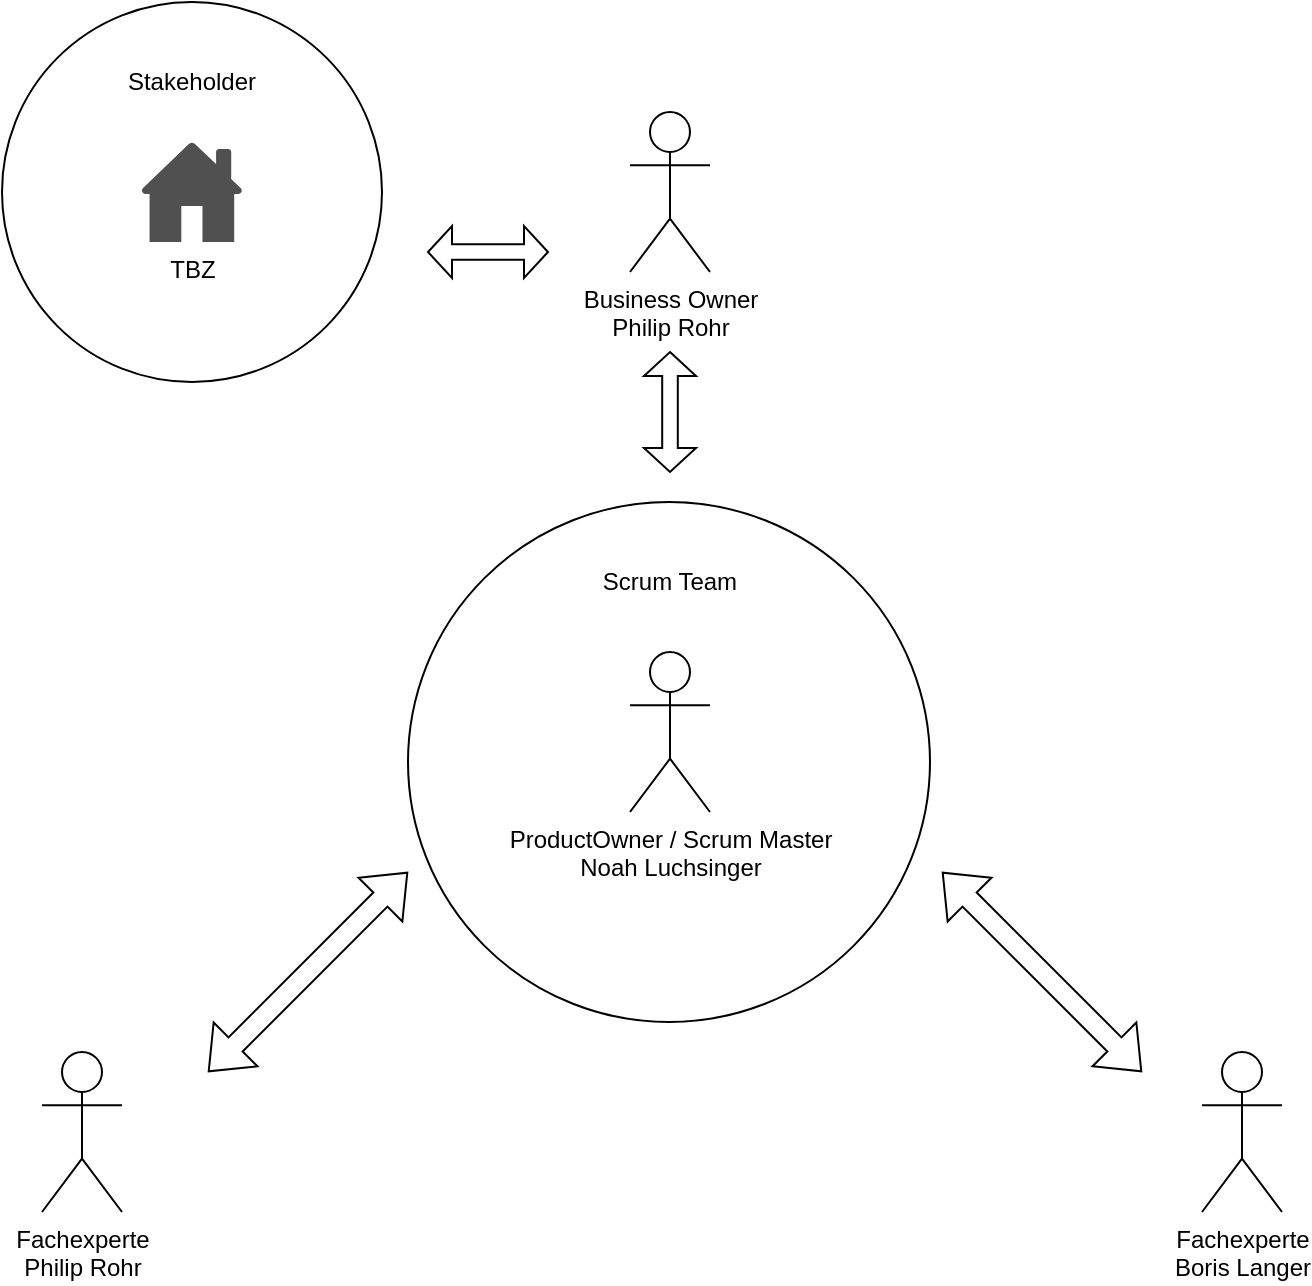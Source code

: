 <mxfile version="24.6.2" type="device">
  <diagram name="Seite-1" id="wDrj1JLxHIf3L9HS1kZk">
    <mxGraphModel dx="2054" dy="1109" grid="1" gridSize="10" guides="1" tooltips="1" connect="1" arrows="1" fold="1" page="1" pageScale="1" pageWidth="827" pageHeight="1169" math="0" shadow="0">
      <root>
        <mxCell id="0" />
        <mxCell id="1" parent="0" />
        <mxCell id="G98Mtj3o7IBp5BSFkiiV-1" value="" style="ellipse;whiteSpace=wrap;html=1;aspect=fixed;" vertex="1" parent="1">
          <mxGeometry x="80" y="75" width="190" height="190" as="geometry" />
        </mxCell>
        <mxCell id="G98Mtj3o7IBp5BSFkiiV-2" value="" style="ellipse;whiteSpace=wrap;html=1;" vertex="1" parent="1">
          <mxGeometry x="283" y="325" width="261" height="260" as="geometry" />
        </mxCell>
        <mxCell id="G98Mtj3o7IBp5BSFkiiV-3" value="Fachexperte&lt;br&gt;Boris Langer" style="shape=umlActor;verticalLabelPosition=bottom;verticalAlign=top;html=1;outlineConnect=0;" vertex="1" parent="1">
          <mxGeometry x="680" y="600" width="40" height="80" as="geometry" />
        </mxCell>
        <mxCell id="G98Mtj3o7IBp5BSFkiiV-4" value="ProductOwner / Scrum Master&lt;br&gt;Noah Luchsinger" style="shape=umlActor;verticalLabelPosition=bottom;verticalAlign=top;html=1;outlineConnect=0;" vertex="1" parent="1">
          <mxGeometry x="394" y="400" width="40" height="80" as="geometry" />
        </mxCell>
        <mxCell id="G98Mtj3o7IBp5BSFkiiV-8" value="Fachexperte&lt;br&gt;Philip Rohr" style="shape=umlActor;verticalLabelPosition=bottom;verticalAlign=top;html=1;outlineConnect=0;" vertex="1" parent="1">
          <mxGeometry x="100" y="600" width="40" height="80" as="geometry" />
        </mxCell>
        <mxCell id="G98Mtj3o7IBp5BSFkiiV-9" value="Scrum Team" style="text;html=1;align=center;verticalAlign=middle;whiteSpace=wrap;rounded=0;" vertex="1" parent="1">
          <mxGeometry x="349" y="350" width="130" height="30" as="geometry" />
        </mxCell>
        <mxCell id="G98Mtj3o7IBp5BSFkiiV-10" value="" style="shape=flexArrow;endArrow=classic;startArrow=classic;html=1;rounded=0;" edge="1" parent="1">
          <mxGeometry width="100" height="100" relative="1" as="geometry">
            <mxPoint x="183" y="610" as="sourcePoint" />
            <mxPoint x="283" y="510" as="targetPoint" />
          </mxGeometry>
        </mxCell>
        <mxCell id="G98Mtj3o7IBp5BSFkiiV-11" value="" style="shape=flexArrow;endArrow=classic;startArrow=classic;html=1;rounded=0;" edge="1" parent="1">
          <mxGeometry width="100" height="100" relative="1" as="geometry">
            <mxPoint x="650" y="610" as="sourcePoint" />
            <mxPoint x="550" y="510" as="targetPoint" />
          </mxGeometry>
        </mxCell>
        <mxCell id="G98Mtj3o7IBp5BSFkiiV-12" value="Business Owner&lt;div&gt;Philip Rohr&lt;/div&gt;" style="shape=umlActor;verticalLabelPosition=bottom;verticalAlign=top;html=1;outlineConnect=0;" vertex="1" parent="1">
          <mxGeometry x="394" y="130" width="40" height="80" as="geometry" />
        </mxCell>
        <mxCell id="G98Mtj3o7IBp5BSFkiiV-14" value="Stakeholder" style="text;html=1;align=center;verticalAlign=middle;whiteSpace=wrap;rounded=0;" vertex="1" parent="1">
          <mxGeometry x="110" y="100" width="130" height="30" as="geometry" />
        </mxCell>
        <mxCell id="G98Mtj3o7IBp5BSFkiiV-16" value="" style="shape=doubleArrow;direction=south;whiteSpace=wrap;html=1;" vertex="1" parent="1">
          <mxGeometry x="401" y="250" width="26" height="60" as="geometry" />
        </mxCell>
        <mxCell id="G98Mtj3o7IBp5BSFkiiV-19" value="" style="shape=doubleArrow;direction=south;whiteSpace=wrap;html=1;rotation=90;" vertex="1" parent="1">
          <mxGeometry x="310" y="170" width="26" height="60" as="geometry" />
        </mxCell>
        <mxCell id="G98Mtj3o7IBp5BSFkiiV-20" value="TBZ" style="sketch=0;pointerEvents=1;shadow=0;dashed=0;html=1;strokeColor=none;fillColor=#505050;labelPosition=center;verticalLabelPosition=bottom;verticalAlign=top;outlineConnect=0;align=center;shape=mxgraph.office.concepts.home;" vertex="1" parent="1">
          <mxGeometry x="149.5" y="145" width="51" height="50" as="geometry" />
        </mxCell>
      </root>
    </mxGraphModel>
  </diagram>
</mxfile>
